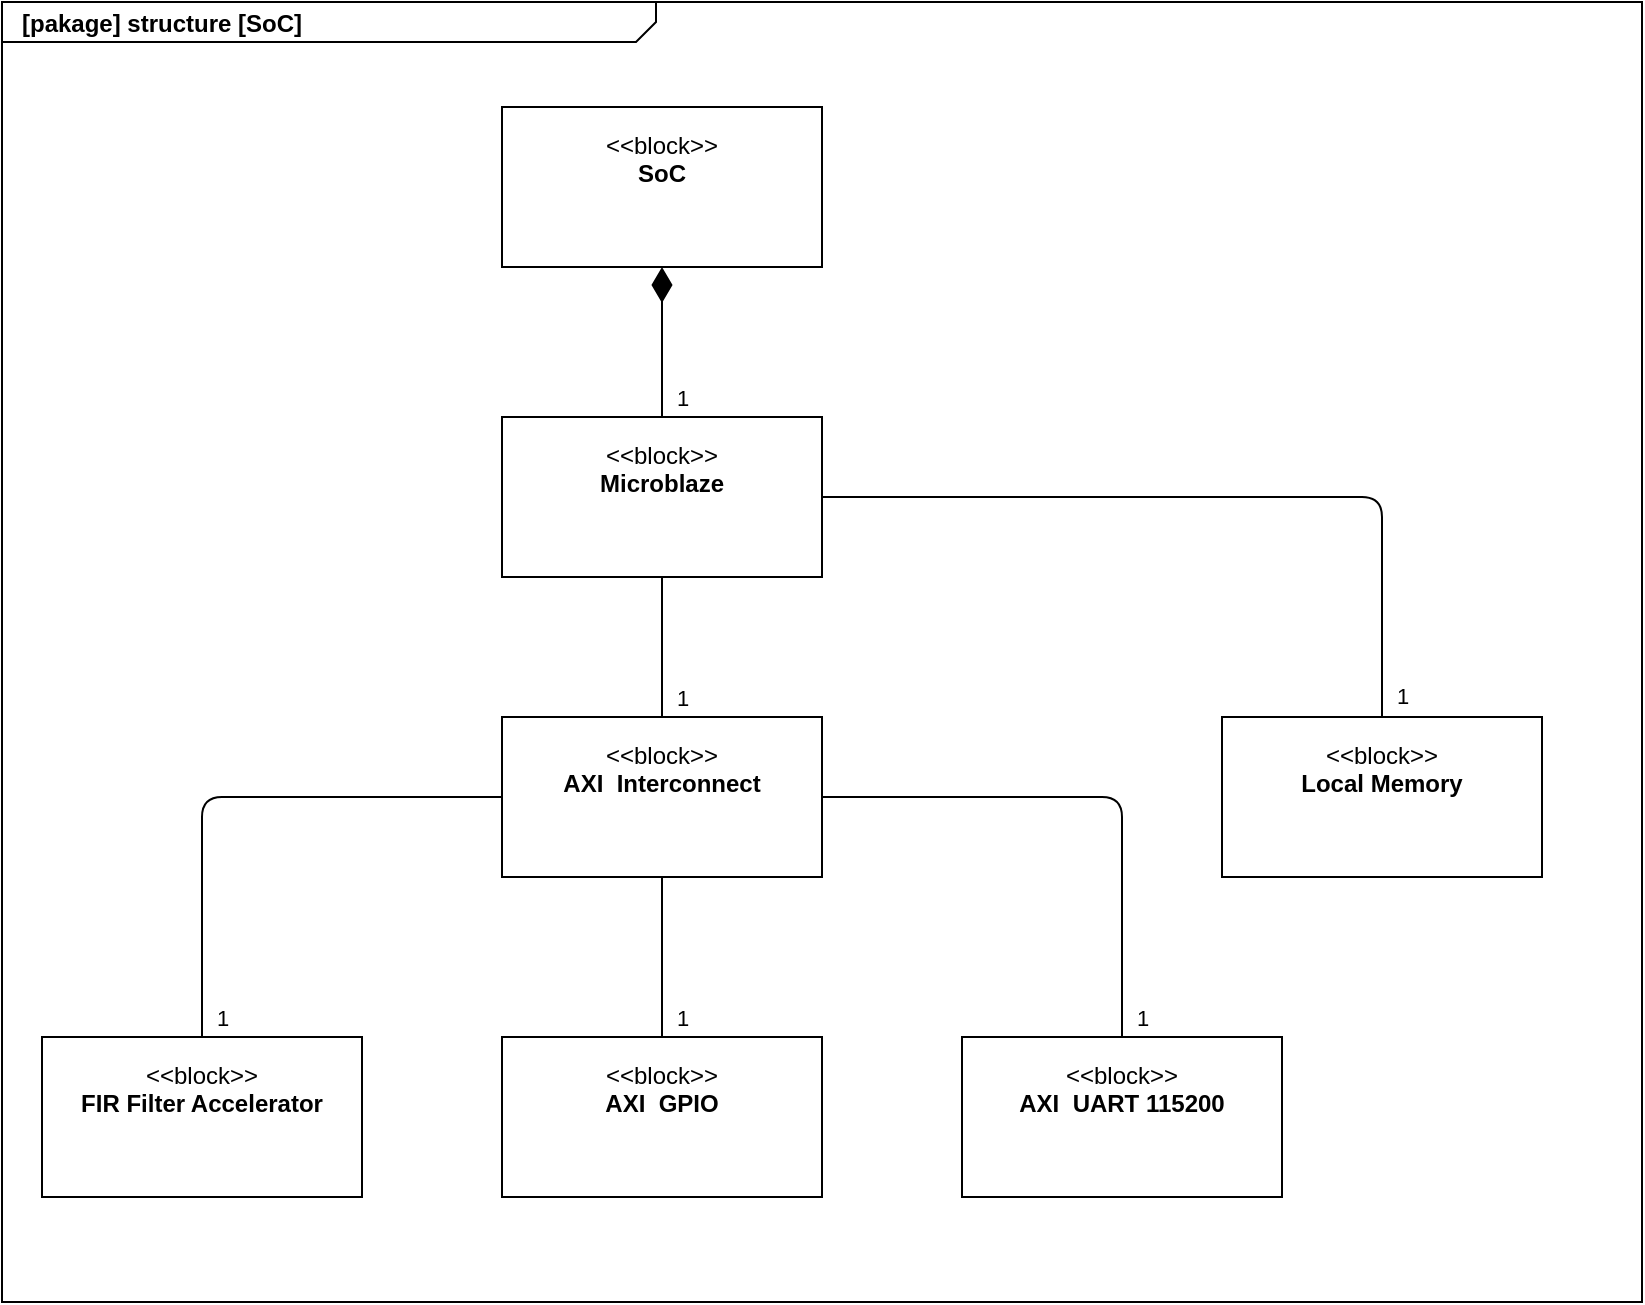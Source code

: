 <mxfile version="22.1.3" type="google">
  <diagram name="Page-1" id="929967ad-93f9-6ef4-fab6-5d389245f69c">
    <mxGraphModel grid="1" page="1" gridSize="10" guides="1" tooltips="1" connect="1" arrows="1" fold="1" pageScale="1.5" pageWidth="1169" pageHeight="826" background="none" math="0" shadow="0">
      <root>
        <mxCell id="0" style=";html=1;" />
        <mxCell id="1" style=";html=1;" parent="0" />
        <mxCell id="V9N7P93vj9uhb8wXuW9n-1" value="&lt;p style=&quot;margin: 0px ; margin-top: 4px ; margin-left: 10px ; text-align: left&quot;&gt;&lt;b&gt;[pakage] structure [SoC]&lt;/b&gt;&lt;/p&gt;" style="html=1;strokeWidth=1;shape=mxgraph.sysml.package;html=1;overflow=fill;whiteSpace=wrap;fillColor=none;gradientColor=none;fontSize=12;align=center;labelX=327.64;" vertex="1" parent="1">
          <mxGeometry x="1800" y="320" width="820" height="650" as="geometry" />
        </mxCell>
        <mxCell id="V9N7P93vj9uhb8wXuW9n-28" value="&lt;p&gt;&amp;lt;&amp;lt;block&amp;gt;&amp;gt;&lt;br&gt;&lt;b&gt;SoC&lt;/b&gt;&lt;/p&gt;" style="shape=rect;html=1;overflow=fill;whiteSpace=wrap;align=center;" vertex="1" parent="1">
          <mxGeometry x="2050" y="372.5" width="160" height="80" as="geometry" />
        </mxCell>
        <mxCell id="V9N7P93vj9uhb8wXuW9n-29" value="&lt;p&gt;&amp;lt;&amp;lt;block&amp;gt;&amp;gt;&lt;br&gt;&lt;b&gt;Microblaze&lt;/b&gt;&lt;/p&gt;" style="shape=rect;html=1;overflow=fill;whiteSpace=wrap;align=center;" vertex="1" parent="1">
          <mxGeometry x="2050" y="527.5" width="160" height="80" as="geometry" />
        </mxCell>
        <mxCell id="V9N7P93vj9uhb8wXuW9n-30" value="&lt;p&gt;&amp;lt;&amp;lt;block&amp;gt;&amp;gt;&lt;br&gt;&lt;b&gt;AXI&amp;nbsp; Interconnect&lt;/b&gt;&lt;/p&gt;" style="shape=rect;html=1;overflow=fill;whiteSpace=wrap;align=center;" vertex="1" parent="1">
          <mxGeometry x="2050" y="677.5" width="160" height="80" as="geometry" />
        </mxCell>
        <mxCell id="V9N7P93vj9uhb8wXuW9n-31" value="&lt;p&gt;&amp;lt;&amp;lt;block&amp;gt;&amp;gt;&lt;br&gt;&lt;b&gt;Local Memory&lt;/b&gt;&lt;/p&gt;" style="shape=rect;html=1;overflow=fill;whiteSpace=wrap;align=center;" vertex="1" parent="1">
          <mxGeometry x="2410" y="677.5" width="160" height="80" as="geometry" />
        </mxCell>
        <mxCell id="V9N7P93vj9uhb8wXuW9n-32" value="&lt;p&gt;&amp;lt;&amp;lt;block&amp;gt;&amp;gt;&lt;br&gt;&lt;b&gt;AXI&amp;nbsp; GPIO&lt;/b&gt;&lt;/p&gt;" style="shape=rect;html=1;overflow=fill;whiteSpace=wrap;align=center;" vertex="1" parent="1">
          <mxGeometry x="2050" y="837.5" width="160" height="80" as="geometry" />
        </mxCell>
        <mxCell id="V9N7P93vj9uhb8wXuW9n-33" value="&lt;p&gt;&amp;lt;&amp;lt;block&amp;gt;&amp;gt;&lt;br&gt;&lt;b&gt;AXI&amp;nbsp; UART 115200&lt;/b&gt;&lt;/p&gt;" style="shape=rect;html=1;overflow=fill;whiteSpace=wrap;align=center;" vertex="1" parent="1">
          <mxGeometry x="2280" y="837.5" width="160" height="80" as="geometry" />
        </mxCell>
        <mxCell id="V9N7P93vj9uhb8wXuW9n-34" value="&lt;p&gt;&amp;lt;&amp;lt;block&amp;gt;&amp;gt;&lt;br&gt;&lt;b&gt;FIR Filter Accelerator&lt;/b&gt;&lt;/p&gt;" style="shape=rect;html=1;overflow=fill;whiteSpace=wrap;align=center;" vertex="1" parent="1">
          <mxGeometry x="1820" y="837.5" width="160" height="80" as="geometry" />
        </mxCell>
        <mxCell id="V9N7P93vj9uhb8wXuW9n-43" value="" style="endArrow=diamondThin;html=1;rounded=0;exitX=0.5;exitY=0;exitDx=0;exitDy=0;entryX=0.5;entryY=1;entryDx=0;entryDy=0;endFill=1;endSize=15;" edge="1" parent="1" source="V9N7P93vj9uhb8wXuW9n-29" target="V9N7P93vj9uhb8wXuW9n-28">
          <mxGeometry width="50" height="50" relative="1" as="geometry">
            <mxPoint x="2220" y="680" as="sourcePoint" />
            <mxPoint x="2270" y="630" as="targetPoint" />
          </mxGeometry>
        </mxCell>
        <mxCell id="V9N7P93vj9uhb8wXuW9n-44" value="1" style="edgeLabel;html=1;align=center;verticalAlign=middle;resizable=0;points=[];" connectable="0" vertex="1" parent="V9N7P93vj9uhb8wXuW9n-43">
          <mxGeometry x="0.102" y="-1" relative="1" as="geometry">
            <mxPoint x="9" y="32" as="offset" />
          </mxGeometry>
        </mxCell>
        <mxCell id="V9N7P93vj9uhb8wXuW9n-45" value="" style="endArrow=none;html=1;rounded=0;exitX=0.5;exitY=0;exitDx=0;exitDy=0;entryX=0.5;entryY=1;entryDx=0;entryDy=0;" edge="1" parent="1" source="V9N7P93vj9uhb8wXuW9n-30" target="V9N7P93vj9uhb8wXuW9n-29">
          <mxGeometry width="50" height="50" relative="1" as="geometry">
            <mxPoint x="2270" y="770" as="sourcePoint" />
            <mxPoint x="2320" y="720" as="targetPoint" />
          </mxGeometry>
        </mxCell>
        <mxCell id="V9N7P93vj9uhb8wXuW9n-52" value="1" style="edgeLabel;html=1;align=center;verticalAlign=middle;resizable=0;points=[];" connectable="0" vertex="1" parent="V9N7P93vj9uhb8wXuW9n-45">
          <mxGeometry x="-0.505" y="2" relative="1" as="geometry">
            <mxPoint x="12" y="8" as="offset" />
          </mxGeometry>
        </mxCell>
        <mxCell id="V9N7P93vj9uhb8wXuW9n-47" value="" style="endArrow=none;html=1;rounded=0;entryX=0.5;entryY=1;entryDx=0;entryDy=0;" edge="1" parent="1" source="V9N7P93vj9uhb8wXuW9n-32" target="V9N7P93vj9uhb8wXuW9n-30">
          <mxGeometry width="50" height="50" relative="1" as="geometry">
            <mxPoint x="2010" y="680" as="sourcePoint" />
            <mxPoint x="2010" y="610" as="targetPoint" />
          </mxGeometry>
        </mxCell>
        <mxCell id="V9N7P93vj9uhb8wXuW9n-48" value="1" style="edgeLabel;html=1;align=center;verticalAlign=middle;resizable=0;points=[];" connectable="0" vertex="1" parent="V9N7P93vj9uhb8wXuW9n-47">
          <mxGeometry x="-0.404" relative="1" as="geometry">
            <mxPoint x="10" y="14" as="offset" />
          </mxGeometry>
        </mxCell>
        <mxCell id="V9N7P93vj9uhb8wXuW9n-49" value="" style="endArrow=none;html=1;rounded=1;exitX=0.5;exitY=0;exitDx=0;exitDy=0;entryX=1;entryY=0.5;entryDx=0;entryDy=0;edgeStyle=orthogonalEdgeStyle;" edge="1" parent="1" source="V9N7P93vj9uhb8wXuW9n-31" target="V9N7P93vj9uhb8wXuW9n-29">
          <mxGeometry width="50" height="50" relative="1" as="geometry">
            <mxPoint x="2020" y="690" as="sourcePoint" />
            <mxPoint x="2020" y="620" as="targetPoint" />
          </mxGeometry>
        </mxCell>
        <mxCell id="V9N7P93vj9uhb8wXuW9n-50" value="1" style="edgeLabel;html=1;align=center;verticalAlign=middle;resizable=0;points=[];" connectable="0" vertex="1" parent="V9N7P93vj9uhb8wXuW9n-49">
          <mxGeometry x="-0.793" y="2" relative="1" as="geometry">
            <mxPoint x="12" y="30" as="offset" />
          </mxGeometry>
        </mxCell>
        <mxCell id="V9N7P93vj9uhb8wXuW9n-53" value="" style="endArrow=none;html=1;rounded=1;exitX=0.5;exitY=0;exitDx=0;exitDy=0;entryX=0;entryY=0.5;entryDx=0;entryDy=0;edgeStyle=orthogonalEdgeStyle;" edge="1" parent="1" source="V9N7P93vj9uhb8wXuW9n-34" target="V9N7P93vj9uhb8wXuW9n-30">
          <mxGeometry width="50" height="50" relative="1" as="geometry">
            <mxPoint x="2250" y="670" as="sourcePoint" />
            <mxPoint x="2300" y="620" as="targetPoint" />
          </mxGeometry>
        </mxCell>
        <mxCell id="V9N7P93vj9uhb8wXuW9n-54" value="1" style="edgeLabel;html=1;align=center;verticalAlign=middle;resizable=0;points=[];" connectable="0" vertex="1" parent="V9N7P93vj9uhb8wXuW9n-53">
          <mxGeometry x="-0.756" y="1" relative="1" as="geometry">
            <mxPoint x="11" y="23" as="offset" />
          </mxGeometry>
        </mxCell>
        <mxCell id="V9N7P93vj9uhb8wXuW9n-55" value="" style="endArrow=none;html=1;rounded=1;exitX=0.5;exitY=0;exitDx=0;exitDy=0;entryX=1;entryY=0.5;entryDx=0;entryDy=0;edgeStyle=orthogonalEdgeStyle;" edge="1" parent="1" source="V9N7P93vj9uhb8wXuW9n-33" target="V9N7P93vj9uhb8wXuW9n-30">
          <mxGeometry width="50" height="50" relative="1" as="geometry">
            <mxPoint x="2250" y="670" as="sourcePoint" />
            <mxPoint x="2300" y="620" as="targetPoint" />
          </mxGeometry>
        </mxCell>
        <mxCell id="V9N7P93vj9uhb8wXuW9n-56" value="1" style="edgeLabel;html=1;align=center;verticalAlign=middle;resizable=0;points=[];" connectable="0" vertex="1" parent="V9N7P93vj9uhb8wXuW9n-55">
          <mxGeometry x="-0.77" y="1" relative="1" as="geometry">
            <mxPoint x="11" y="21" as="offset" />
          </mxGeometry>
        </mxCell>
      </root>
    </mxGraphModel>
  </diagram>
</mxfile>
